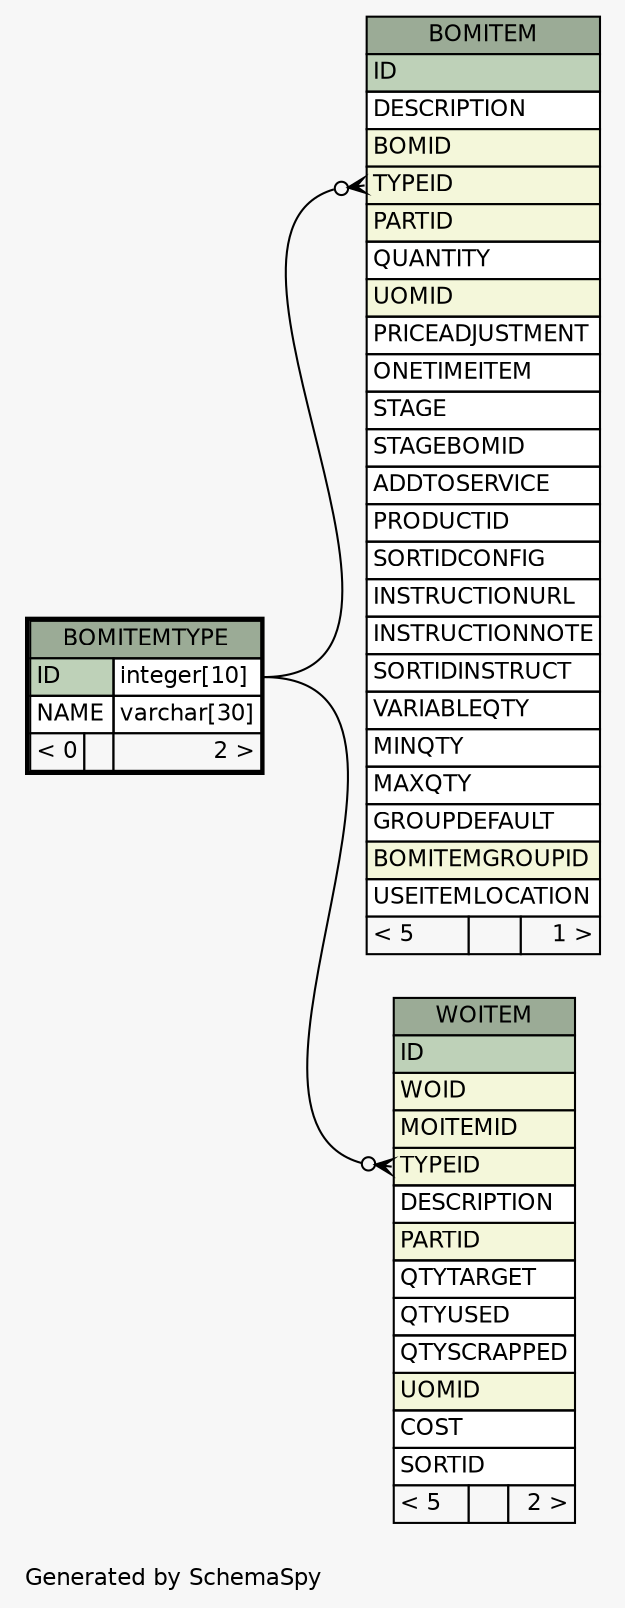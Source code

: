 // dot 2.26.3 on Linux 3.5.0-34-generic
// SchemaSpy rev 590
digraph "oneDegreeRelationshipsDiagram" {
  graph [
    rankdir="RL"
    bgcolor="#f7f7f7"
    label="\nGenerated by SchemaSpy"
    labeljust="l"
    nodesep="0.18"
    ranksep="0.46"
    fontname="Helvetica"
    fontsize="11"
  ];
  node [
    fontname="Helvetica"
    fontsize="11"
    shape="plaintext"
  ];
  edge [
    arrowsize="0.8"
  ];
  "BOMITEM":"TYPEID":w -> "BOMITEMTYPE":"ID.type":e [arrowhead=none dir=back arrowtail=crowodot];
  "WOITEM":"TYPEID":w -> "BOMITEMTYPE":"ID.type":e [arrowhead=none dir=back arrowtail=crowodot];
  "BOMITEM" [
    label=<
    <TABLE BORDER="0" CELLBORDER="1" CELLSPACING="0" BGCOLOR="#ffffff">
      <TR><TD COLSPAN="3" BGCOLOR="#9bab96" ALIGN="CENTER">BOMITEM</TD></TR>
      <TR><TD PORT="ID" COLSPAN="3" BGCOLOR="#bed1b8" ALIGN="LEFT">ID</TD></TR>
      <TR><TD PORT="DESCRIPTION" COLSPAN="3" ALIGN="LEFT">DESCRIPTION</TD></TR>
      <TR><TD PORT="BOMID" COLSPAN="3" BGCOLOR="#f4f7da" ALIGN="LEFT">BOMID</TD></TR>
      <TR><TD PORT="TYPEID" COLSPAN="3" BGCOLOR="#f4f7da" ALIGN="LEFT">TYPEID</TD></TR>
      <TR><TD PORT="PARTID" COLSPAN="3" BGCOLOR="#f4f7da" ALIGN="LEFT">PARTID</TD></TR>
      <TR><TD PORT="QUANTITY" COLSPAN="3" ALIGN="LEFT">QUANTITY</TD></TR>
      <TR><TD PORT="UOMID" COLSPAN="3" BGCOLOR="#f4f7da" ALIGN="LEFT">UOMID</TD></TR>
      <TR><TD PORT="PRICEADJUSTMENT" COLSPAN="3" ALIGN="LEFT">PRICEADJUSTMENT</TD></TR>
      <TR><TD PORT="ONETIMEITEM" COLSPAN="3" ALIGN="LEFT">ONETIMEITEM</TD></TR>
      <TR><TD PORT="STAGE" COLSPAN="3" ALIGN="LEFT">STAGE</TD></TR>
      <TR><TD PORT="STAGEBOMID" COLSPAN="3" ALIGN="LEFT">STAGEBOMID</TD></TR>
      <TR><TD PORT="ADDTOSERVICE" COLSPAN="3" ALIGN="LEFT">ADDTOSERVICE</TD></TR>
      <TR><TD PORT="PRODUCTID" COLSPAN="3" ALIGN="LEFT">PRODUCTID</TD></TR>
      <TR><TD PORT="SORTIDCONFIG" COLSPAN="3" ALIGN="LEFT">SORTIDCONFIG</TD></TR>
      <TR><TD PORT="INSTRUCTIONURL" COLSPAN="3" ALIGN="LEFT">INSTRUCTIONURL</TD></TR>
      <TR><TD PORT="INSTRUCTIONNOTE" COLSPAN="3" ALIGN="LEFT">INSTRUCTIONNOTE</TD></TR>
      <TR><TD PORT="SORTIDINSTRUCT" COLSPAN="3" ALIGN="LEFT">SORTIDINSTRUCT</TD></TR>
      <TR><TD PORT="VARIABLEQTY" COLSPAN="3" ALIGN="LEFT">VARIABLEQTY</TD></TR>
      <TR><TD PORT="MINQTY" COLSPAN="3" ALIGN="LEFT">MINQTY</TD></TR>
      <TR><TD PORT="MAXQTY" COLSPAN="3" ALIGN="LEFT">MAXQTY</TD></TR>
      <TR><TD PORT="GROUPDEFAULT" COLSPAN="3" ALIGN="LEFT">GROUPDEFAULT</TD></TR>
      <TR><TD PORT="BOMITEMGROUPID" COLSPAN="3" BGCOLOR="#f4f7da" ALIGN="LEFT">BOMITEMGROUPID</TD></TR>
      <TR><TD PORT="USEITEMLOCATION" COLSPAN="3" ALIGN="LEFT">USEITEMLOCATION</TD></TR>
      <TR><TD ALIGN="LEFT" BGCOLOR="#f7f7f7">&lt; 5</TD><TD ALIGN="RIGHT" BGCOLOR="#f7f7f7">  </TD><TD ALIGN="RIGHT" BGCOLOR="#f7f7f7">1 &gt;</TD></TR>
    </TABLE>>
    URL="BOMITEM.html"
    tooltip="BOMITEM"
  ];
  "BOMITEMTYPE" [
    label=<
    <TABLE BORDER="2" CELLBORDER="1" CELLSPACING="0" BGCOLOR="#ffffff">
      <TR><TD COLSPAN="3" BGCOLOR="#9bab96" ALIGN="CENTER">BOMITEMTYPE</TD></TR>
      <TR><TD PORT="ID" COLSPAN="2" BGCOLOR="#bed1b8" ALIGN="LEFT">ID</TD><TD PORT="ID.type" ALIGN="LEFT">integer[10]</TD></TR>
      <TR><TD PORT="NAME" COLSPAN="2" ALIGN="LEFT">NAME</TD><TD PORT="NAME.type" ALIGN="LEFT">varchar[30]</TD></TR>
      <TR><TD ALIGN="LEFT" BGCOLOR="#f7f7f7">&lt; 0</TD><TD ALIGN="RIGHT" BGCOLOR="#f7f7f7">  </TD><TD ALIGN="RIGHT" BGCOLOR="#f7f7f7">2 &gt;</TD></TR>
    </TABLE>>
    URL="BOMITEMTYPE.html"
    tooltip="BOMITEMTYPE"
  ];
  "WOITEM" [
    label=<
    <TABLE BORDER="0" CELLBORDER="1" CELLSPACING="0" BGCOLOR="#ffffff">
      <TR><TD COLSPAN="3" BGCOLOR="#9bab96" ALIGN="CENTER">WOITEM</TD></TR>
      <TR><TD PORT="ID" COLSPAN="3" BGCOLOR="#bed1b8" ALIGN="LEFT">ID</TD></TR>
      <TR><TD PORT="WOID" COLSPAN="3" BGCOLOR="#f4f7da" ALIGN="LEFT">WOID</TD></TR>
      <TR><TD PORT="MOITEMID" COLSPAN="3" BGCOLOR="#f4f7da" ALIGN="LEFT">MOITEMID</TD></TR>
      <TR><TD PORT="TYPEID" COLSPAN="3" BGCOLOR="#f4f7da" ALIGN="LEFT">TYPEID</TD></TR>
      <TR><TD PORT="DESCRIPTION" COLSPAN="3" ALIGN="LEFT">DESCRIPTION</TD></TR>
      <TR><TD PORT="PARTID" COLSPAN="3" BGCOLOR="#f4f7da" ALIGN="LEFT">PARTID</TD></TR>
      <TR><TD PORT="QTYTARGET" COLSPAN="3" ALIGN="LEFT">QTYTARGET</TD></TR>
      <TR><TD PORT="QTYUSED" COLSPAN="3" ALIGN="LEFT">QTYUSED</TD></TR>
      <TR><TD PORT="QTYSCRAPPED" COLSPAN="3" ALIGN="LEFT">QTYSCRAPPED</TD></TR>
      <TR><TD PORT="UOMID" COLSPAN="3" BGCOLOR="#f4f7da" ALIGN="LEFT">UOMID</TD></TR>
      <TR><TD PORT="COST" COLSPAN="3" ALIGN="LEFT">COST</TD></TR>
      <TR><TD PORT="SORTID" COLSPAN="3" ALIGN="LEFT">SORTID</TD></TR>
      <TR><TD ALIGN="LEFT" BGCOLOR="#f7f7f7">&lt; 5</TD><TD ALIGN="RIGHT" BGCOLOR="#f7f7f7">  </TD><TD ALIGN="RIGHT" BGCOLOR="#f7f7f7">2 &gt;</TD></TR>
    </TABLE>>
    URL="WOITEM.html"
    tooltip="WOITEM"
  ];
}
